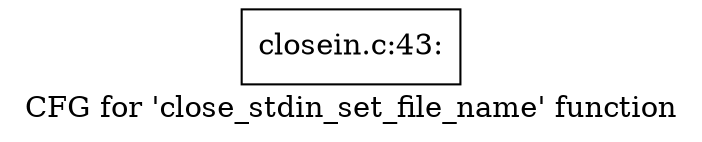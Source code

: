 digraph "CFG for 'close_stdin_set_file_name' function" {
	label="CFG for 'close_stdin_set_file_name' function";

	Node0xdae8d70 [shape=record,label="{closein.c:43:}"];
}

